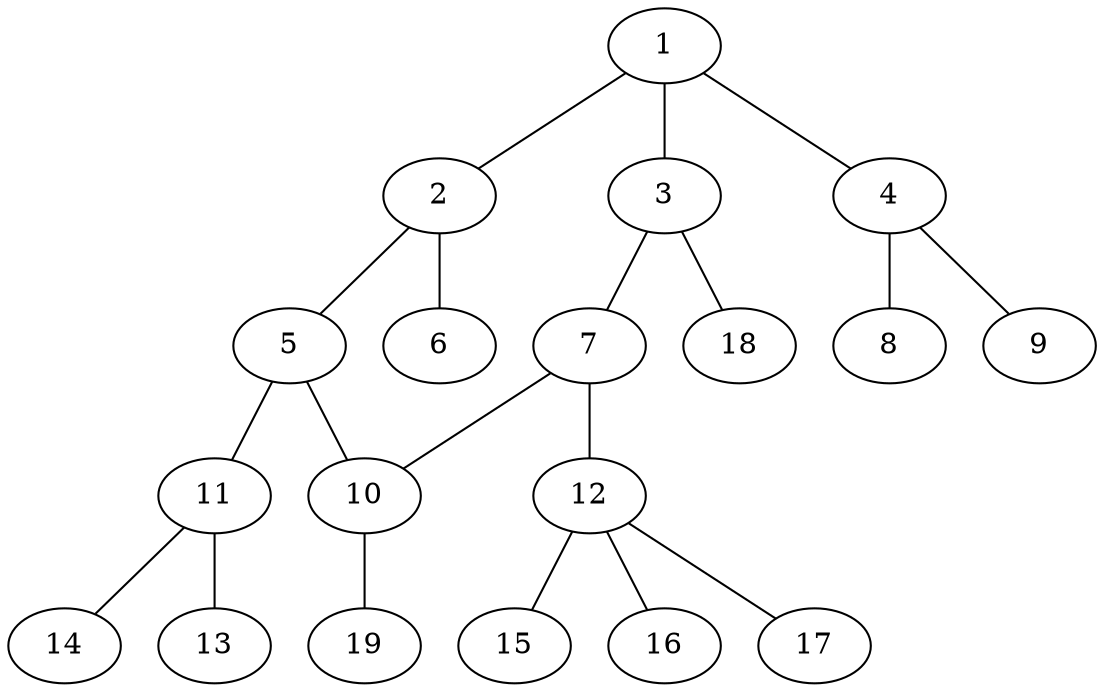 graph molecule_2525 {
	1	 [chem=C];
	2	 [chem=C];
	1 -- 2	 [valence=2];
	3	 [chem=C];
	1 -- 3	 [valence=1];
	4	 [chem=N];
	1 -- 4	 [valence=1];
	5	 [chem=C];
	2 -- 5	 [valence=1];
	6	 [chem=Cl];
	2 -- 6	 [valence=1];
	7	 [chem=C];
	3 -- 7	 [valence=2];
	18	 [chem=H];
	3 -- 18	 [valence=1];
	8	 [chem=O];
	4 -- 8	 [valence=2];
	9	 [chem=O];
	4 -- 9	 [valence=1];
	10	 [chem=C];
	5 -- 10	 [valence=2];
	11	 [chem=N];
	5 -- 11	 [valence=1];
	7 -- 10	 [valence=1];
	12	 [chem=C];
	7 -- 12	 [valence=1];
	19	 [chem=H];
	10 -- 19	 [valence=1];
	13	 [chem=O];
	11 -- 13	 [valence=2];
	14	 [chem=O];
	11 -- 14	 [valence=1];
	15	 [chem=F];
	12 -- 15	 [valence=1];
	16	 [chem=F];
	12 -- 16	 [valence=1];
	17	 [chem=F];
	12 -- 17	 [valence=1];
}
